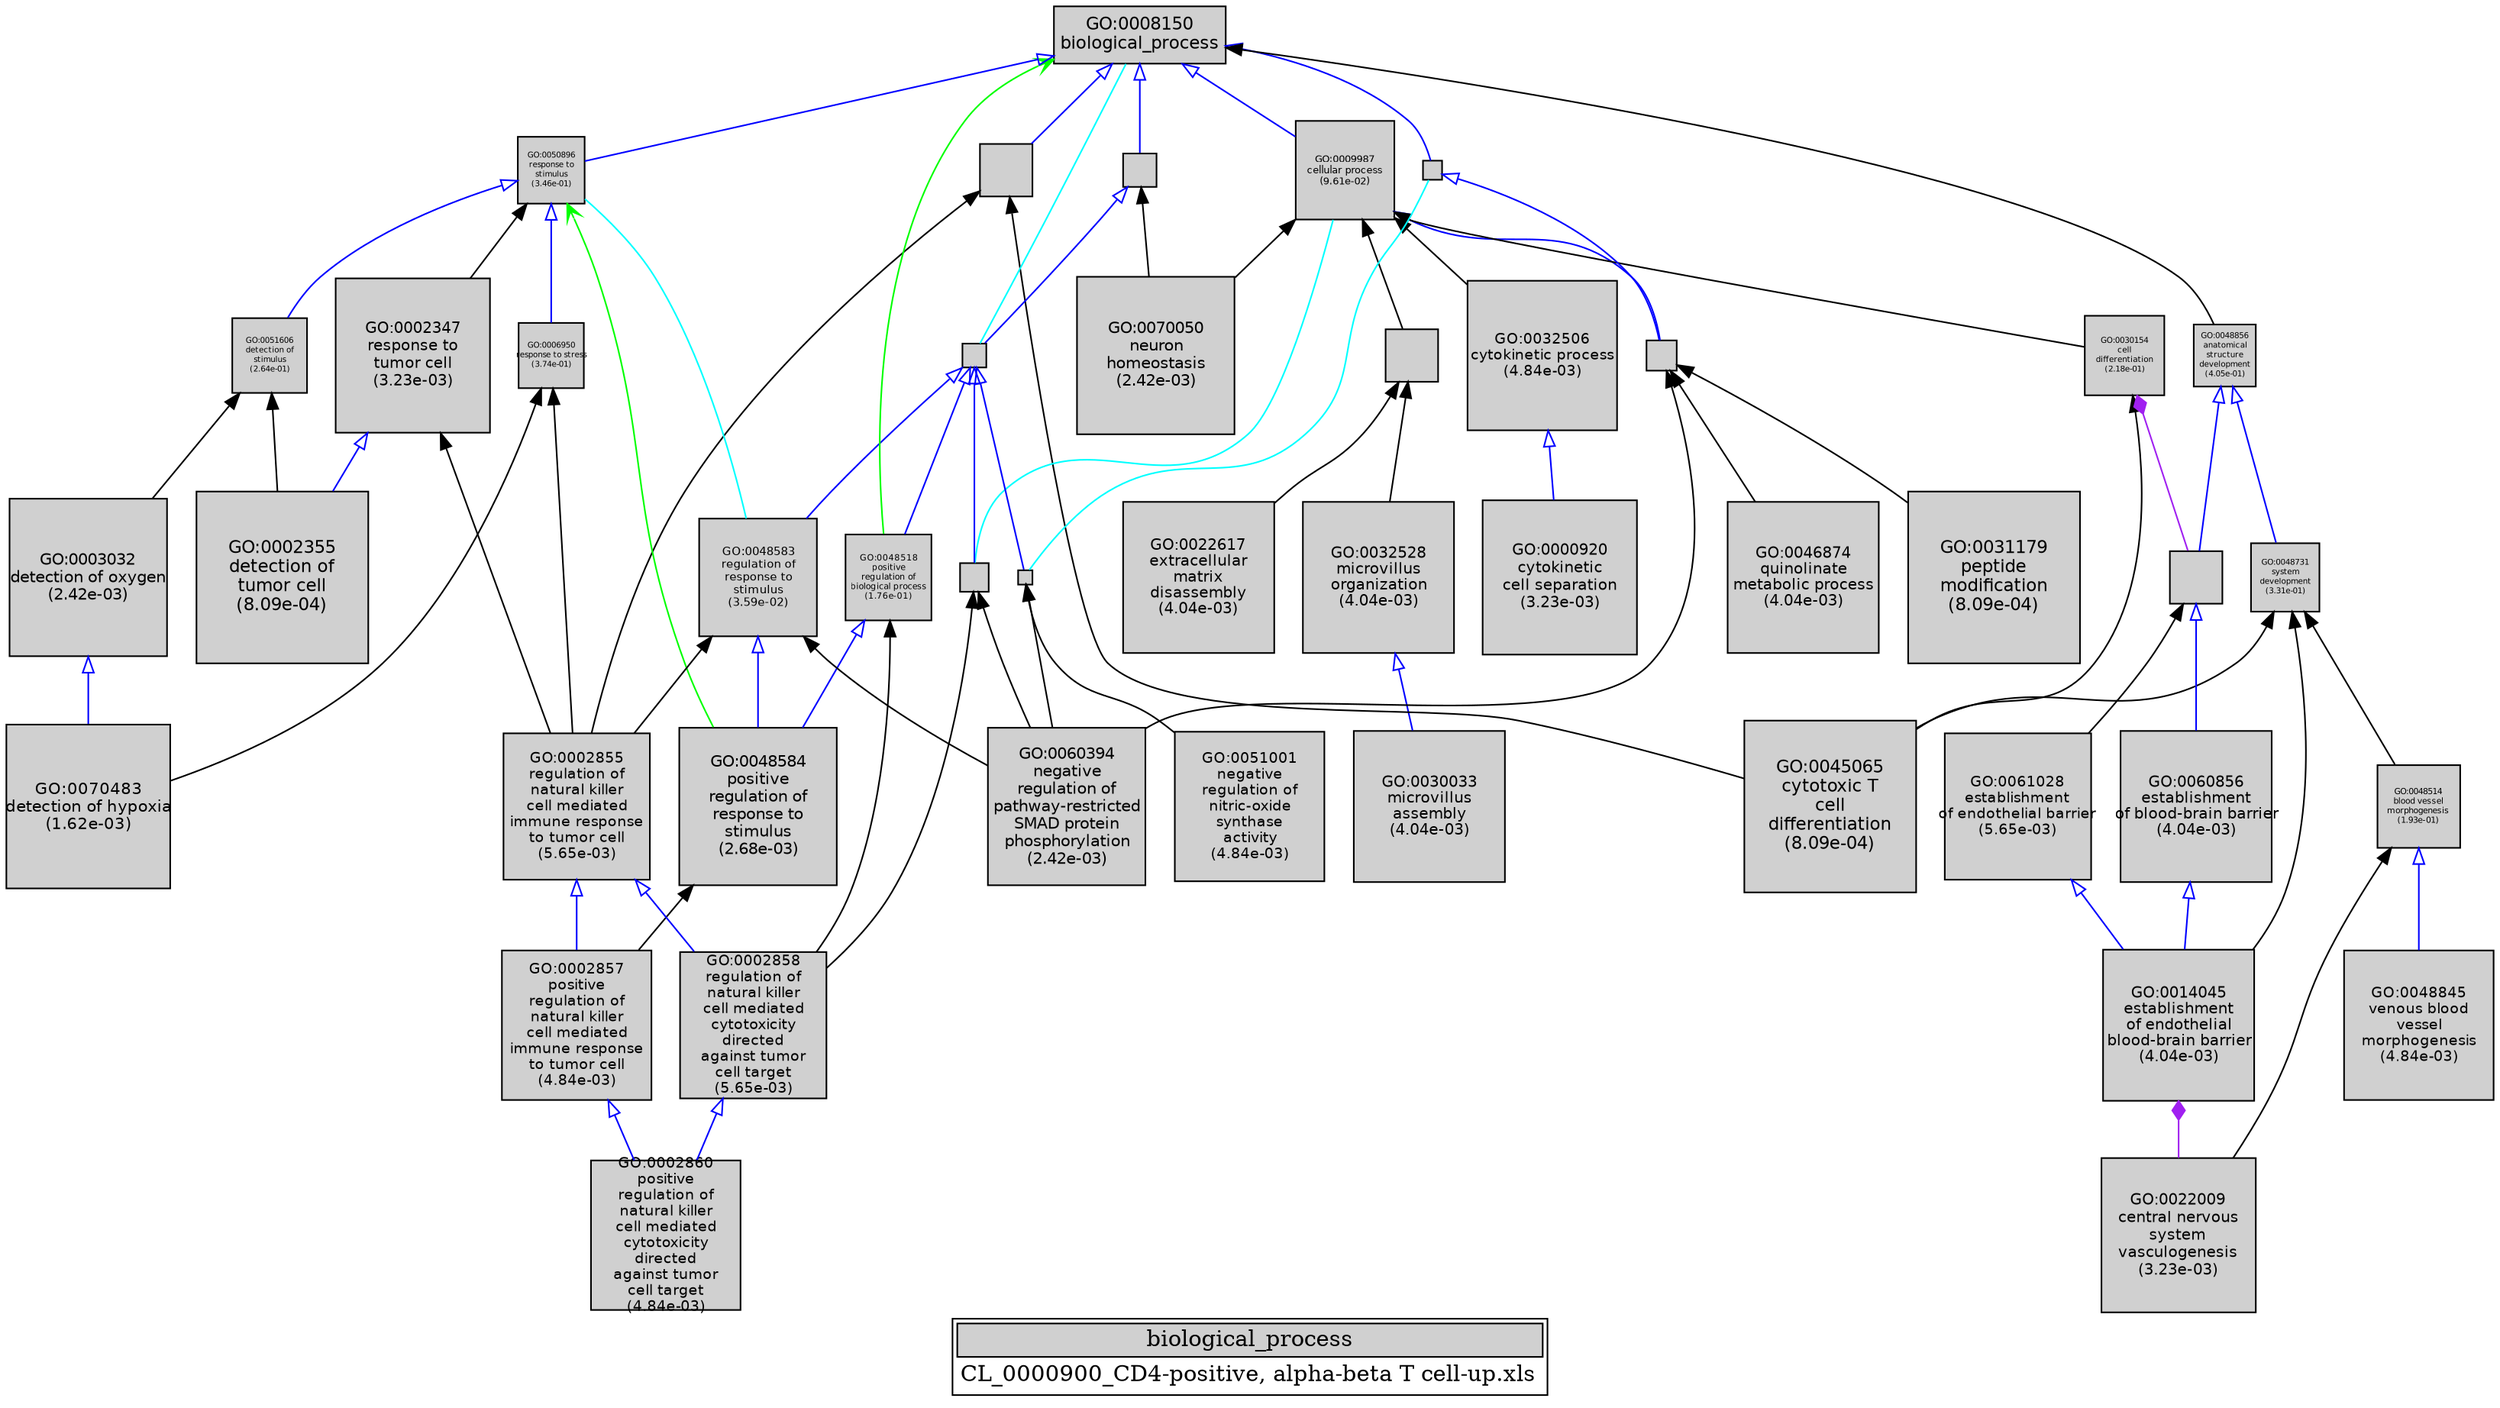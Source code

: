 digraph "biological_process" {
graph [ bgcolor = "#FFFFFF", label = <<TABLE COLOR="black" BGCOLOR="white"><TR><TD COLSPAN="2" BGCOLOR="#D0D0D0"><FONT COLOR="black">biological_process</FONT></TD></TR><TR><TD BORDER="0">CL_0000900_CD4-positive, alpha-beta T cell-up.xls</TD></TR></TABLE>> ];
node [ fontname = "Helvetica" ];

subgraph "nodes" {

node [ style = "filled", fixedsize = "true", width = 1, shape = "box", fontsize = 9, fillcolor = "#D0D0D0", fontcolor = "black", color = "black" ];

"GO:0048518" [ URL = "#GO:0048518", label = <<TABLE BORDER="0"><TR><TD>GO:0048518<BR/>positive<BR/>regulation of<BR/>biological process<BR/>(1.76e-01)</TD></TR></TABLE>>, width = 0.7464675187, shape = "box", fontsize = 5.37456613464, height = 0.7464675187 ];
"GO:0071842" [ URL = "#GO:0071842", label = "", width = 0.459989507968, shape = "box", height = 0.459989507968 ];
"GO:0048584" [ URL = "#GO:0048584", label = <<TABLE BORDER="0"><TR><TD>GO:0048584<BR/>positive<BR/>regulation of<BR/>response to<BR/>stimulus<BR/>(2.68e-03)</TD></TR></TABLE>>, width = 1.36849857936, shape = "box", fontsize = 9.85318977141, height = 1.36849857936 ];
"GO:0002855" [ URL = "#GO:0002855", label = <<TABLE BORDER="0"><TR><TD>GO:0002855<BR/>regulation of<BR/>natural killer<BR/>cell mediated<BR/>immune response<BR/>to tumor cell<BR/>(5.65e-03)</TD></TR></TABLE>>, width = 1.28004841416, shape = "box", fontsize = 9.21634858192, height = 1.28004841416 ];
"GO:0032528" [ URL = "#GO:0032528", label = <<TABLE BORDER="0"><TR><TD>GO:0032528<BR/>microvillus<BR/>organization<BR/>(4.04e-03)</TD></TR></TABLE>>, width = 1.32066029823, shape = "box", fontsize = 9.50875414725, height = 1.32066029823 ];
"GO:0002857" [ URL = "#GO:0002857", label = <<TABLE BORDER="0"><TR><TD>GO:0002857<BR/>positive<BR/>regulation of<BR/>natural killer<BR/>cell mediated<BR/>immune response<BR/>to tumor cell<BR/>(4.84e-03)</TD></TR></TABLE>>, width = 1.29880813225, shape = "box", fontsize = 9.35141855222, height = 1.29880813225 ];
"GO:0002860" [ URL = "#GO:0002860", label = <<TABLE BORDER="0"><TR><TD>GO:0002860<BR/>positive<BR/>regulation of<BR/>natural killer<BR/>cell mediated<BR/>cytotoxicity<BR/>directed<BR/>against tumor<BR/>cell target<BR/>(4.84e-03)</TD></TR></TABLE>>, width = 1.29880813225, shape = "box", fontsize = 9.35141855222, height = 1.29880813225 ];
"GO:0002355" [ URL = "#GO:0002355", label = <<TABLE BORDER="0"><TR><TD>GO:0002355<BR/>detection of<BR/>tumor cell<BR/>(8.09e-04)</TD></TR></TABLE>>, width = 1.5, shape = "box", fontsize = 10.8, height = 1.5 ];
"GO:0046874" [ URL = "#GO:0046874", label = <<TABLE BORDER="0"><TR><TD>GO:0046874<BR/>quinolinate<BR/>metabolic process<BR/>(4.04e-03)</TD></TR></TABLE>>, width = 1.32066029823, shape = "box", fontsize = 9.50875414725, height = 1.32066029823 ];
"GO:0070483" [ URL = "#GO:0070483", label = <<TABLE BORDER="0"><TR><TD>GO:0070483<BR/>detection of hypoxia<BR/>(1.62e-03)</TD></TR></TABLE>>, width = 1.42550175748, shape = "box", fontsize = 10.2636126538, height = 1.42550175748 ];
"GO:0002376" [ URL = "#GO:0002376", label = "", width = 0.456046618782, shape = "box", height = 0.456046618782 ];
"GO:0045065" [ URL = "#GO:0045065", label = <<TABLE BORDER="0"><TR><TD>GO:0045065<BR/>cytotoxic T<BR/>cell<BR/>differentiation<BR/>(8.09e-04)</TD></TR></TABLE>>, width = 1.5, shape = "box", fontsize = 10.8, height = 1.5 ];
"GO:0006950" [ URL = "#GO:0006950", label = <<TABLE BORDER="0"><TR><TD>GO:0006950<BR/>response to stress<BR/>(3.74e-01)</TD></TR></TABLE>>, width = 0.565148732315, shape = "box", fontsize = 5.0, height = 0.565148732315 ];
"GO:0070050" [ URL = "#GO:0070050", label = <<TABLE BORDER="0"><TR><TD>GO:0070050<BR/>neuron<BR/>homeostasis<BR/>(2.42e-03)</TD></TR></TABLE>>, width = 1.38007758916, shape = "box", fontsize = 9.93655864194, height = 1.38007758916 ];
"GO:0002347" [ URL = "#GO:0002347", label = <<TABLE BORDER="0"><TR><TD>GO:0002347<BR/>response to<BR/>tumor cell<BR/>(3.23e-03)</TD></TR></TABLE>>, width = 1.34693248189, shape = "box", fontsize = 9.69791386964, height = 1.34693248189 ];
"GO:0050896" [ URL = "#GO:0050896", label = <<TABLE BORDER="0"><TR><TD>GO:0050896<BR/>response to<BR/>stimulus<BR/>(3.46e-01)</TD></TR></TABLE>>, width = 0.58671982881, shape = "box", fontsize = 5.0, height = 0.58671982881 ];
"GO:0003032" [ URL = "#GO:0003032", label = <<TABLE BORDER="0"><TR><TD>GO:0003032<BR/>detection of oxygen<BR/>(2.42e-03)</TD></TR></TABLE>>, width = 1.38007758916, shape = "box", fontsize = 9.93655864194, height = 1.38007758916 ];
"GO:0051001" [ URL = "#GO:0051001", label = <<TABLE BORDER="0"><TR><TD>GO:0051001<BR/>negative<BR/>regulation of<BR/>nitric-oxide<BR/>synthase<BR/>activity<BR/>(4.84e-03)</TD></TR></TABLE>>, width = 1.29880813225, shape = "box", fontsize = 9.35141855222, height = 1.29880813225 ];
"GO:0022009" [ URL = "#GO:0022009", label = <<TABLE BORDER="0"><TR><TD>GO:0022009<BR/>central nervous<BR/>system<BR/>vasculogenesis<BR/>(3.23e-03)</TD></TR></TABLE>>, width = 1.34693248189, shape = "box", fontsize = 9.69791386964, height = 1.34693248189 ];
"GO:0044237" [ URL = "#GO:0044237", label = "", width = 0.264505709847, shape = "box", height = 0.264505709847 ];
"GO:0031179" [ URL = "#GO:0031179", label = <<TABLE BORDER="0"><TR><TD>GO:0031179<BR/>peptide<BR/>modification<BR/>(8.09e-04)</TD></TR></TABLE>>, width = 1.5, shape = "box", fontsize = 10.8, height = 1.5 ];
"GO:0009987" [ URL = "#GO:0009987", label = <<TABLE BORDER="0"><TR><TD>GO:0009987<BR/>cellular process<BR/>(9.61e-02)</TD></TR></TABLE>>, width = 0.86427923441, shape = "box", fontsize = 6.22281048775, height = 0.86427923441 ];
"GO:0019222" [ URL = "#GO:0019222", label = "", width = 0.126328354187, shape = "box", height = 0.126328354187 ];
"GO:0060856" [ URL = "#GO:0060856", label = <<TABLE BORDER="0"><TR><TD>GO:0060856<BR/>establishment<BR/>of blood-brain barrier<BR/>(4.04e-03)</TD></TR></TABLE>>, width = 1.32066029823, shape = "box", fontsize = 9.50875414725, height = 1.32066029823 ];
"GO:0048514" [ URL = "#GO:0048514", label = <<TABLE BORDER="0"><TR><TD>GO:0048514<BR/>blood vessel<BR/>morphogenesis<BR/>(1.93e-01)</TD></TR></TABLE>>, width = 0.726869807817, shape = "box", fontsize = 5.23346261628, height = 0.726869807817 ];
"GO:0051606" [ URL = "#GO:0051606", label = <<TABLE BORDER="0"><TR><TD>GO:0051606<BR/>detection of<BR/>stimulus<BR/>(2.64e-01)</TD></TR></TABLE>>, width = 0.654616796136, shape = "box", fontsize = 5.0, height = 0.654616796136 ];
"GO:0000920" [ URL = "#GO:0000920", label = <<TABLE BORDER="0"><TR><TD>GO:0000920<BR/>cytokinetic<BR/>cell separation<BR/>(3.23e-03)</TD></TR></TABLE>>, width = 1.34693248189, shape = "box", fontsize = 9.69791386964, height = 1.34693248189 ];
"GO:0050789" [ URL = "#GO:0050789", label = "", width = 0.214222862421, shape = "box", height = 0.214222862421 ];
"GO:0008152" [ URL = "#GO:0008152", label = "", width = 0.167717238783, shape = "box", height = 0.167717238783 ];
"GO:0030033" [ URL = "#GO:0030033", label = <<TABLE BORDER="0"><TR><TD>GO:0030033<BR/>microvillus<BR/>assembly<BR/>(4.04e-03)</TD></TR></TABLE>>, width = 1.32066029823, shape = "box", fontsize = 9.50875414725, height = 1.32066029823 ];
"GO:0048845" [ URL = "#GO:0048845", label = <<TABLE BORDER="0"><TR><TD>GO:0048845<BR/>venous blood<BR/>vessel<BR/>morphogenesis<BR/>(4.84e-03)</TD></TR></TABLE>>, width = 1.29880813225, shape = "box", fontsize = 9.35141855222, height = 1.29880813225 ];
"GO:0048731" [ URL = "#GO:0048731", label = <<TABLE BORDER="0"><TR><TD>GO:0048731<BR/>system<BR/>development<BR/>(3.31e-01)</TD></TR></TABLE>>, width = 0.598134378845, shape = "box", fontsize = 5.0, height = 0.598134378845 ];
"GO:0065007" [ URL = "#GO:0065007", label = "", width = 0.285615184809, shape = "box", height = 0.285615184809 ];
"GO:0030154" [ URL = "#GO:0030154", label = <<TABLE BORDER="0"><TR><TD>GO:0030154<BR/>cell<BR/>differentiation<BR/>(2.18e-01)</TD></TR></TABLE>>, width = 0.699137490344, shape = "box", fontsize = 5.03378993048, height = 0.699137490344 ];
"GO:0022617" [ URL = "#GO:0022617", label = <<TABLE BORDER="0"><TR><TD>GO:0022617<BR/>extracellular<BR/>matrix<BR/>disassembly<BR/>(4.04e-03)</TD></TR></TABLE>>, width = 1.32066029823, shape = "box", fontsize = 9.50875414725, height = 1.32066029823 ];
"GO:0002858" [ URL = "#GO:0002858", label = <<TABLE BORDER="0"><TR><TD>GO:0002858<BR/>regulation of<BR/>natural killer<BR/>cell mediated<BR/>cytotoxicity<BR/>directed<BR/>against tumor<BR/>cell target<BR/>(5.65e-03)</TD></TR></TABLE>>, width = 1.28004841416, shape = "box", fontsize = 9.21634858192, height = 1.28004841416 ];
"GO:0008150" [ URL = "#GO:0008150", label = <<TABLE BORDER="0"><TR><TD>GO:0008150<BR/>biological_process</TD></TR></TABLE>>, width = 1.5, shape = "box", fontsize = 10.8 ];
"GO:0050794" [ URL = "#GO:0050794", label = "", width = 0.254219264586, shape = "box", height = 0.254219264586 ];
"GO:0048468" [ URL = "#GO:0048468", label = "", width = 0.459718705123, shape = "box", height = 0.459718705123 ];
"GO:0048583" [ URL = "#GO:0048583", label = <<TABLE BORDER="0"><TR><TD>GO:0048583<BR/>regulation of<BR/>response to<BR/>stimulus<BR/>(3.59e-02)</TD></TR></TABLE>>, width = 1.02796518456, shape = "box", fontsize = 7.40134932882, height = 1.02796518456 ];
"GO:0032506" [ URL = "#GO:0032506", label = <<TABLE BORDER="0"><TR><TD>GO:0032506<BR/>cytokinetic process<BR/>(4.84e-03)</TD></TR></TABLE>>, width = 1.29880813225, shape = "box", fontsize = 9.35141855222, height = 1.29880813225 ];
"GO:0014045" [ URL = "#GO:0014045", label = <<TABLE BORDER="0"><TR><TD>GO:0014045<BR/>establishment<BR/>of endothelial<BR/>blood-brain barrier<BR/>(4.04e-03)</TD></TR></TABLE>>, width = 1.32066029823, shape = "box", fontsize = 9.50875414725, height = 1.32066029823 ];
"GO:0061028" [ URL = "#GO:0061028", label = <<TABLE BORDER="0"><TR><TD>GO:0061028<BR/>establishment<BR/>of endothelial barrier<BR/>(5.65e-03)</TD></TR></TABLE>>, width = 1.28004841416, shape = "box", fontsize = 9.21634858192, height = 1.28004841416 ];
"GO:0060394" [ URL = "#GO:0060394", label = <<TABLE BORDER="0"><TR><TD>GO:0060394<BR/>negative<BR/>regulation of<BR/>pathway-restricted<BR/>SMAD protein<BR/>phosphorylation<BR/>(2.42e-03)</TD></TR></TABLE>>, width = 1.38007758916, shape = "box", fontsize = 9.93655864194, height = 1.38007758916 ];
"GO:0048856" [ URL = "#GO:0048856", label = <<TABLE BORDER="0"><TR><TD>GO:0048856<BR/>anatomical<BR/>structure<BR/>development<BR/>(4.05e-01)</TD></TR></TABLE>>, width = 0.542274651417, shape = "box", fontsize = 5.0, height = 0.542274651417 ];
}
subgraph "edges" {


edge [ dir = "back", weight = 1 ];
subgraph "regulates" {


edge [ color = "cyan", arrowtail = "none" ];
subgraph "positive" {


edge [ color = "green", arrowtail = "vee" ];
"GO:0008150" -> "GO:0048518";
"GO:0050896" -> "GO:0048584";
}
subgraph "negative" {


edge [ color = "red", arrowtail = "tee" ];
}
"GO:0008150" -> "GO:0050789";
"GO:0050896" -> "GO:0048583";
"GO:0009987" -> "GO:0050794";
"GO:0008152" -> "GO:0019222";
}
subgraph "part_of" {


edge [ color = "purple", arrowtail = "diamond", weight = 2.5 ];
"GO:0014045" -> "GO:0022009";
"GO:0030154" -> "GO:0048468";
}
subgraph "is_a" {


edge [ color = "blue", arrowtail = "empty", weight = 5.0 ];
"GO:0002855" -> "GO:0002857";
"GO:0065007" -> "GO:0050789";
"GO:0048856" -> "GO:0048468";
"GO:0032528" -> "GO:0030033";
"GO:0048468" -> "GO:0060856";
"GO:0002857" -> "GO:0002860";
"GO:0050896" -> "GO:0006950";
"GO:0048514" -> "GO:0048845";
"GO:0008152" -> "GO:0044237";
"GO:0032506" -> "GO:0000920";
"GO:0009987" -> "GO:0044237";
"GO:0048518" -> "GO:0048584";
"GO:0008150" -> "GO:0008152";
"GO:0002855" -> "GO:0002858";
"GO:0008150" -> "GO:0002376";
"GO:0061028" -> "GO:0014045";
"GO:0008150" -> "GO:0009987";
"GO:0048583" -> "GO:0048584";
"GO:0050789" -> "GO:0050794";
"GO:0002858" -> "GO:0002860";
"GO:0050896" -> "GO:0051606";
"GO:0060856" -> "GO:0014045";
"GO:0048856" -> "GO:0048731";
"GO:0050789" -> "GO:0048518";
"GO:0050789" -> "GO:0048583";
"GO:0008150" -> "GO:0065007";
"GO:0050789" -> "GO:0019222";
"GO:0008150" -> "GO:0050896";
"GO:0002347" -> "GO:0002355";
"GO:0003032" -> "GO:0070483";
}
"GO:0048468" -> "GO:0061028";
"GO:0044237" -> "GO:0046874";
"GO:0009987" -> "GO:0070050";
"GO:0030154" -> "GO:0045065";
"GO:0050794" -> "GO:0060394";
"GO:0051606" -> "GO:0002355";
"GO:0051606" -> "GO:0003032";
"GO:0065007" -> "GO:0070050";
"GO:0006950" -> "GO:0002855";
"GO:0044237" -> "GO:0060394";
"GO:0071842" -> "GO:0032528";
"GO:0044237" -> "GO:0031179";
"GO:0002376" -> "GO:0045065";
"GO:0050794" -> "GO:0002858";
"GO:0048731" -> "GO:0045065";
"GO:0048518" -> "GO:0002858";
"GO:0009987" -> "GO:0071842";
"GO:0019222" -> "GO:0051001";
"GO:0008150" -> "GO:0048856";
"GO:0050896" -> "GO:0002347";
"GO:0048514" -> "GO:0022009";
"GO:0009987" -> "GO:0030154";
"GO:0009987" -> "GO:0032506";
"GO:0048583" -> "GO:0060394";
"GO:0019222" -> "GO:0060394";
"GO:0048584" -> "GO:0002857";
"GO:0071842" -> "GO:0022617";
"GO:0048731" -> "GO:0048514";
"GO:0048583" -> "GO:0002855";
"GO:0002376" -> "GO:0002855";
"GO:0006950" -> "GO:0070483";
"GO:0048731" -> "GO:0014045";
"GO:0002347" -> "GO:0002855";
}
}
